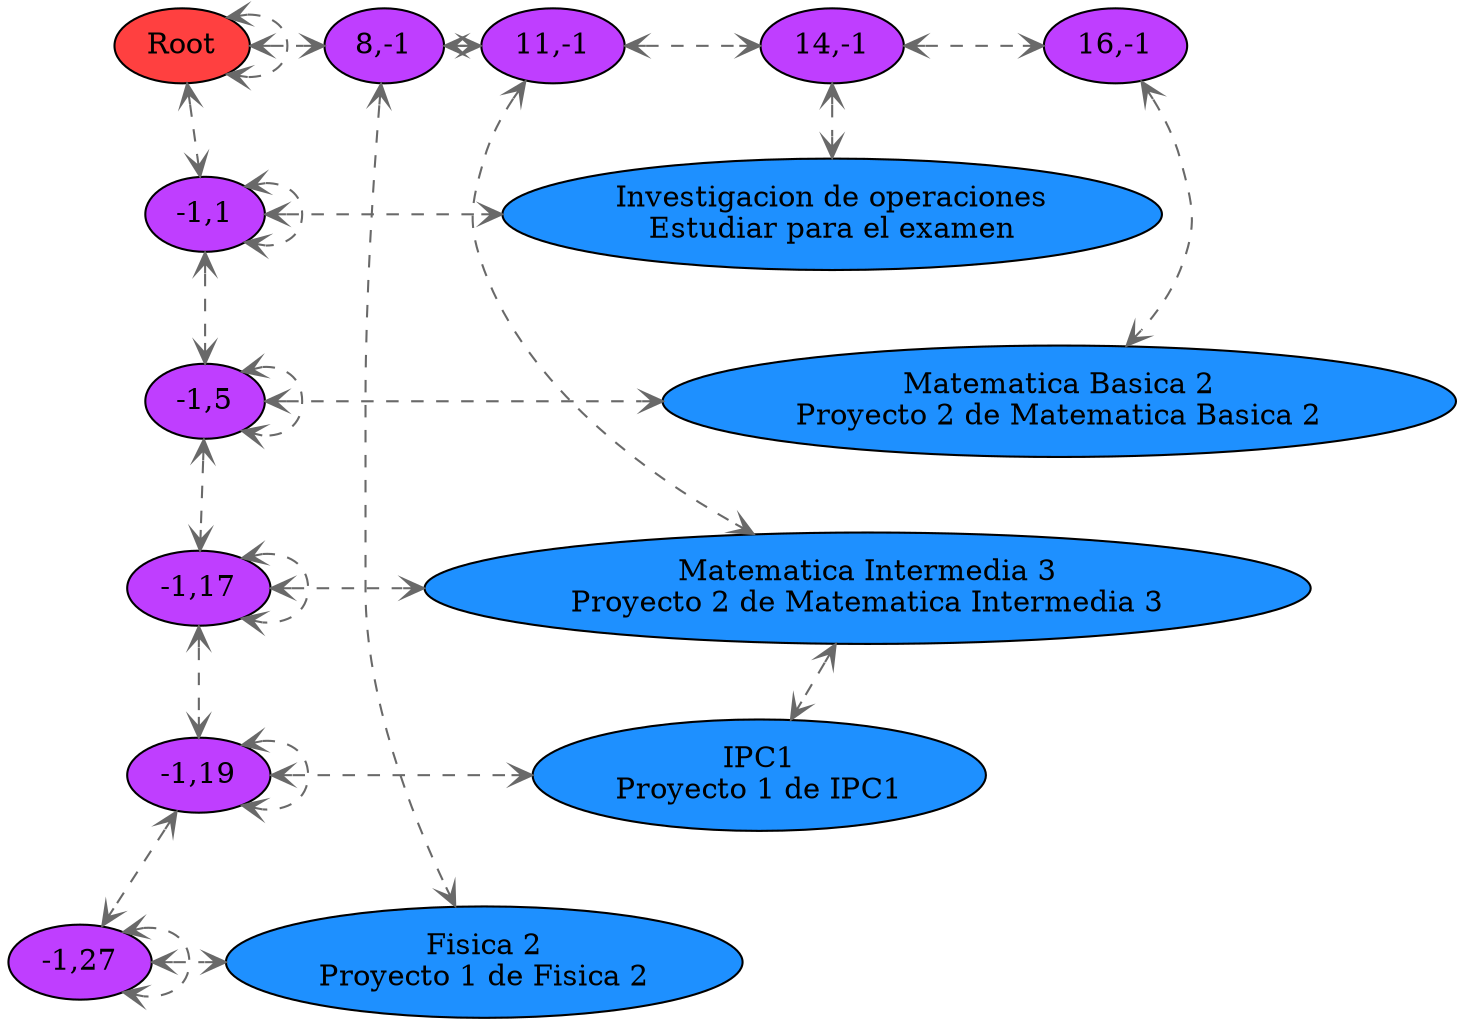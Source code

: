 digraph grid {layout=dot
labelloc = "t"edge [weight=1000 style=dashed color=dimgrey]
118958205465[label="Root" fillcolor=brown1 style="filled"]
118958205483[label="-1,1" fillcolor=darkorchid1 style="filled"]
118958214108[label="-1,5" fillcolor=darkorchid1 style="filled"]
118958229020[label="-1,17" fillcolor=darkorchid1 style="filled"]
118958230269[label="-1,19" fillcolor=darkorchid1 style="filled"]
118958239440[label="-1,27" fillcolor=darkorchid1 style="filled"]
118958239431[label="8,-1" fillcolor=darkorchid1 style="filled"]
118958239419[label="Fisica 2\nProyecto 1 de Fisica 2" fillcolor=dodgerblue style="filled"]
118958229014[label="11,-1" fillcolor=darkorchid1 style="filled"]
118958227956[label="Matematica Intermedia 3\nProyecto 2 de Matematica Intermedia 3" fillcolor=dodgerblue style="filled"]
118958230245[label="IPC1\nProyecto 1 de IPC1" fillcolor=dodgerblue style="filled"]
118958205480[label="14,-1" fillcolor=darkorchid1 style="filled"]
118958205477[label="Investigacion de operaciones\nEstudiar para el examen" fillcolor=dodgerblue style="filled"]
118958214099[label="16,-1" fillcolor=darkorchid1 style="filled"]
118958214048[label="Matematica Basica 2\nProyecto 2 de Matematica Basica 2" fillcolor=dodgerblue style="filled"]
118958205465->118958205483->118958214108->118958229020->118958230269->118958239440 [arrowhead=vee, arrowtail=vee, dir=both]
118958239431->118958239419 [arrowhead=vee, arrowtail=vee, dir=both]
118958229014->118958227956->118958230245 [arrowhead=vee, arrowtail=vee, dir=both]
118958205480->118958205477 [arrowhead=vee, arrowtail=vee, dir=both]
118958214099->118958214048 [arrowhead=vee, arrowtail=vee, dir=both]
rank = same{118958205465->118958205465->118958239431->118958229014->118958205480->118958214099 [arrowhead=vee, arrowtail=vee, dir=both]}
rank = same{118958205483->118958205483->118958205477 [arrowhead=vee, arrowtail=vee, dir=both]}
rank = same{118958214108->118958214108->118958214048 [arrowhead=vee, arrowtail=vee, dir=both]}
rank = same{118958229020->118958229020->118958227956 [arrowhead=vee, arrowtail=vee, dir=both]}
rank = same{118958230269->118958230269->118958230245 [arrowhead=vee, arrowtail=vee, dir=both]}
rank = same{118958239440->118958239440->118958239419 [arrowhead=vee, arrowtail=vee, dir=both]}
}